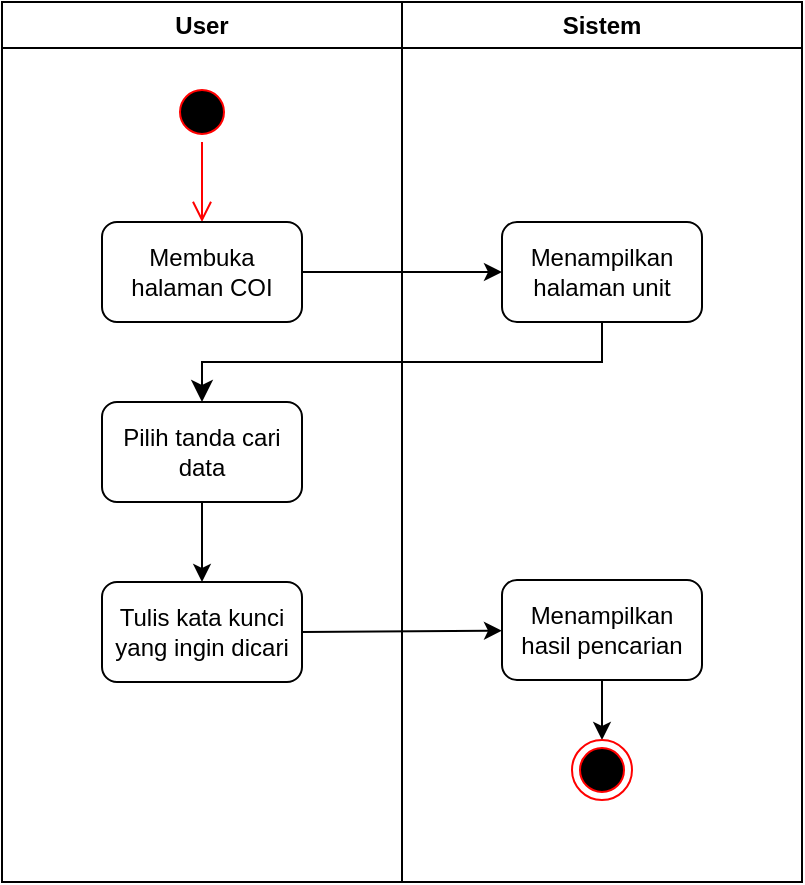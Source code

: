 <mxfile>
    <diagram id="sRCjHTdpDc51G9ecrUw_" name="Page-1">
        <mxGraphModel dx="544" dy="189" grid="1" gridSize="10" guides="1" tooltips="1" connect="1" arrows="1" fold="1" page="1" pageScale="1" pageWidth="850" pageHeight="1100" math="0" shadow="0">
            <root>
                <mxCell id="0"/>
                <mxCell id="1" parent="0"/>
                <mxCell id="21" value="User" style="swimlane;whiteSpace=wrap;html=1;" vertex="1" parent="1">
                    <mxGeometry x="80" y="80" width="200" height="440" as="geometry"/>
                </mxCell>
                <mxCell id="22" value="" style="ellipse;html=1;shape=startState;fillColor=#000000;strokeColor=#ff0000;" vertex="1" parent="21">
                    <mxGeometry x="85" y="40" width="30" height="30" as="geometry"/>
                </mxCell>
                <mxCell id="23" value="" style="edgeStyle=orthogonalEdgeStyle;html=1;verticalAlign=bottom;endArrow=open;endSize=8;strokeColor=#ff0000;entryX=0.5;entryY=0;entryDx=0;entryDy=0;" edge="1" parent="21" source="22" target="24">
                    <mxGeometry relative="1" as="geometry">
                        <mxPoint x="100" y="130" as="targetPoint"/>
                    </mxGeometry>
                </mxCell>
                <mxCell id="24" value="Membuka halaman COI" style="rounded=1;whiteSpace=wrap;html=1;" vertex="1" parent="21">
                    <mxGeometry x="50" y="110" width="100" height="50" as="geometry"/>
                </mxCell>
                <mxCell id="25" value="" style="edgeStyle=none;html=1;" edge="1" parent="21" source="26" target="27">
                    <mxGeometry relative="1" as="geometry"/>
                </mxCell>
                <mxCell id="26" value="Pilih tanda cari data" style="rounded=1;whiteSpace=wrap;html=1;" vertex="1" parent="21">
                    <mxGeometry x="50" y="200" width="100" height="50" as="geometry"/>
                </mxCell>
                <mxCell id="27" value="Tulis kata kunci yang ingin dicari" style="rounded=1;whiteSpace=wrap;html=1;" vertex="1" parent="21">
                    <mxGeometry x="50" y="290" width="100" height="50" as="geometry"/>
                </mxCell>
                <mxCell id="28" value="Sistem" style="swimlane;whiteSpace=wrap;html=1;" vertex="1" parent="1">
                    <mxGeometry x="280" y="80" width="200" height="440" as="geometry"/>
                </mxCell>
                <mxCell id="29" value="Menampilkan halaman unit" style="rounded=1;whiteSpace=wrap;html=1;" vertex="1" parent="28">
                    <mxGeometry x="50" y="110" width="100" height="50" as="geometry"/>
                </mxCell>
                <mxCell id="30" value="" style="edgeStyle=none;html=1;" edge="1" parent="28" source="31" target="32">
                    <mxGeometry relative="1" as="geometry"/>
                </mxCell>
                <mxCell id="31" value="Menampilkan hasil pencarian" style="rounded=1;whiteSpace=wrap;html=1;" vertex="1" parent="28">
                    <mxGeometry x="50" y="289" width="100" height="50" as="geometry"/>
                </mxCell>
                <mxCell id="32" value="" style="ellipse;html=1;shape=endState;fillColor=#000000;strokeColor=#ff0000;" vertex="1" parent="28">
                    <mxGeometry x="85" y="369" width="30" height="30" as="geometry"/>
                </mxCell>
                <mxCell id="33" value="" style="edgeStyle=none;html=1;" edge="1" parent="1" source="24" target="29">
                    <mxGeometry relative="1" as="geometry"/>
                </mxCell>
                <mxCell id="34" value="" style="edgeStyle=elbowEdgeStyle;elbow=vertical;endArrow=classic;html=1;curved=0;rounded=0;endSize=8;startSize=8;exitX=0.5;exitY=1;exitDx=0;exitDy=0;entryX=0.5;entryY=0;entryDx=0;entryDy=0;" edge="1" parent="1" source="29" target="26">
                    <mxGeometry width="50" height="50" relative="1" as="geometry">
                        <mxPoint x="380" y="220" as="sourcePoint"/>
                        <mxPoint x="430" y="170" as="targetPoint"/>
                    </mxGeometry>
                </mxCell>
                <mxCell id="35" value="" style="edgeStyle=none;html=1;exitX=1;exitY=0.5;exitDx=0;exitDy=0;" edge="1" parent="1" source="27" target="31">
                    <mxGeometry relative="1" as="geometry"/>
                </mxCell>
            </root>
        </mxGraphModel>
    </diagram>
</mxfile>